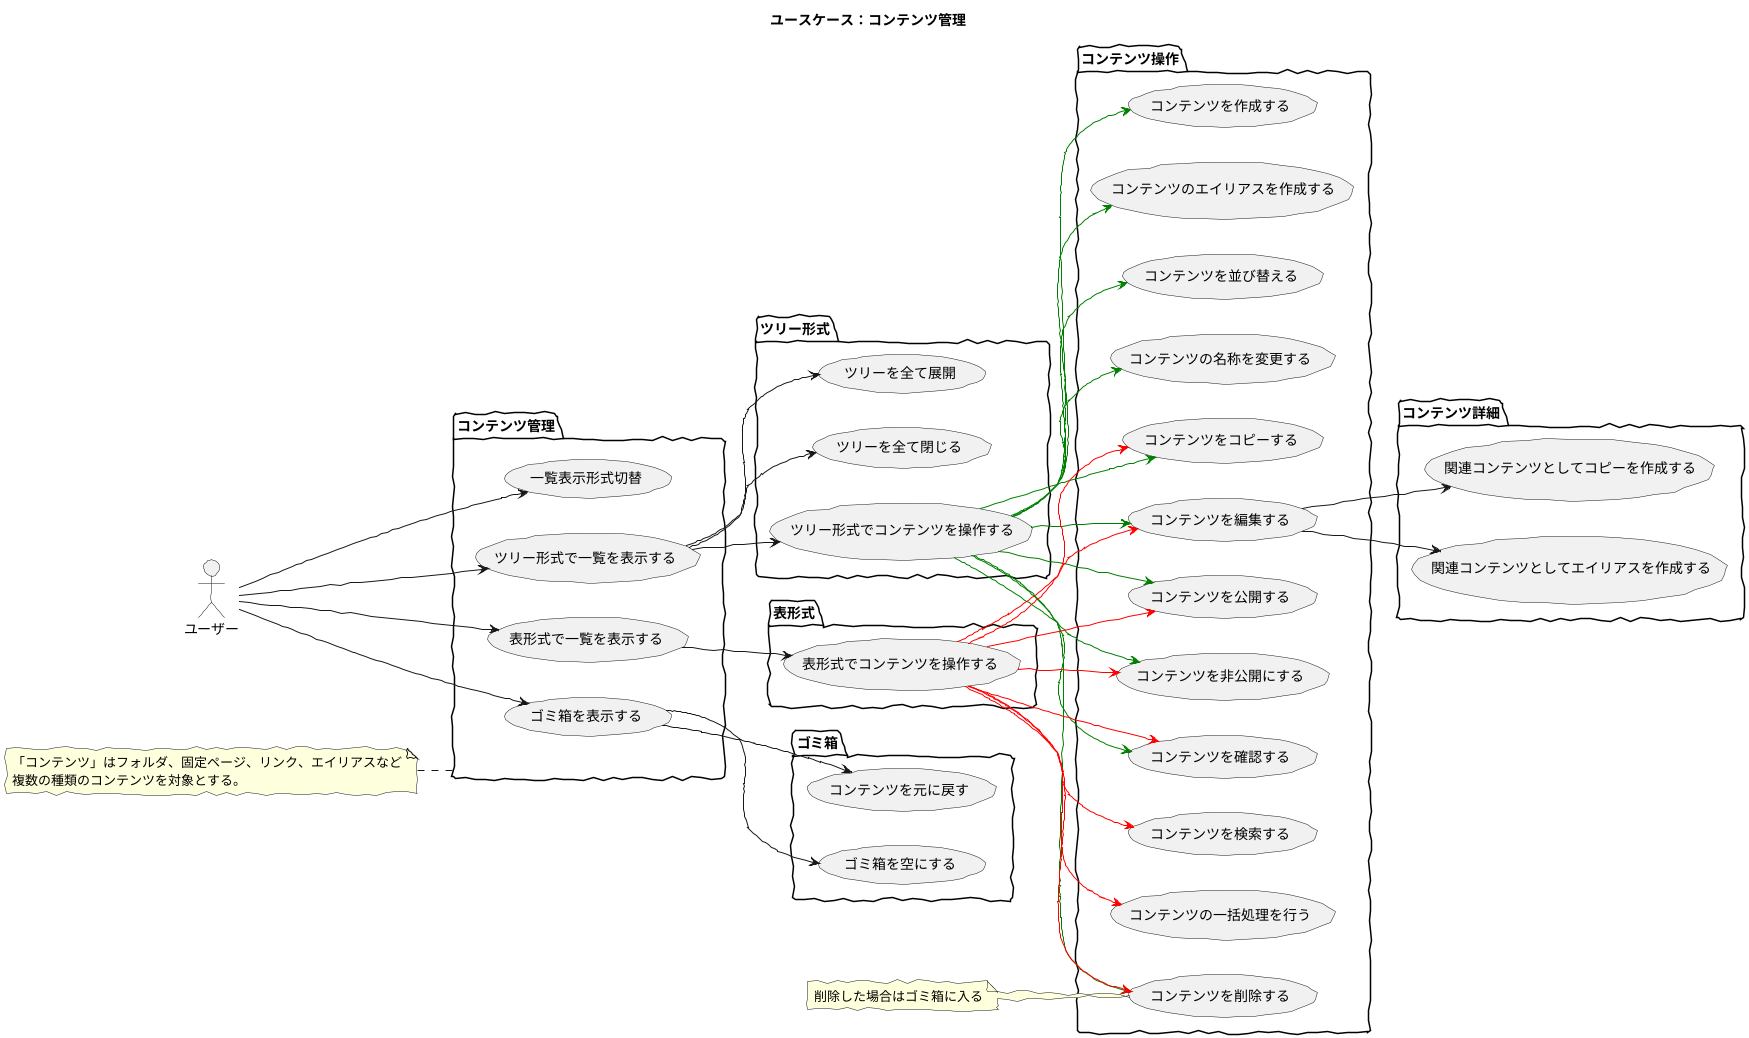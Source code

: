 @startuml
skinparam handwritten true
skinparam backgroundColor white

title ユースケース：コンテンツ管理

left to right direction

actor ユーザー

package コンテンツ管理 {
	ユーザー --> (ツリー形式で一覧を表示する)
	ユーザー --> (表形式で一覧を表示する)
	ユーザー --> (一覧表示形式切替)
	ユーザー --> (ゴミ箱を表示する)
}

package ツリー形式 {
	(ツリー形式で一覧を表示する) --> (ツリー形式でコンテンツを操作する) 
	(ツリー形式で一覧を表示する) --> (ツリーを全て展開)
	(ツリー形式で一覧を表示する) --> (ツリーを全て閉じる)
}

package 表形式 {
	(表形式で一覧を表示する) --> (表形式でコンテンツを操作する) 
}

package ゴミ箱 {
	(ゴミ箱を表示する) --> (コンテンツを元に戻す) 
	(ゴミ箱を表示する) --> (ゴミ箱を空にする)
}

package コンテンツ操作 {
	(ツリー形式でコンテンツを操作する) -[#green]-> (コンテンツを作成する)
	(ツリー形式でコンテンツを操作する) -[#green]-> (コンテンツのエイリアスを作成する)
	(ツリー形式でコンテンツを操作する) -[#green]-> (コンテンツを並び替える)
	(ツリー形式でコンテンツを操作する) -[#green]-> (コンテンツの名称を変更する)
	(ツリー形式でコンテンツを操作する) -[#green]-> (コンテンツを編集する)
	(ツリー形式でコンテンツを操作する) -[#green]-> (コンテンツを公開する)
	(ツリー形式でコンテンツを操作する) -[#green]-> (コンテンツを非公開にする)
	(ツリー形式でコンテンツを操作する) -[#green]-> (コンテンツを確認する)
	(ツリー形式でコンテンツを操作する) -[#green]-> (コンテンツをコピーする)
	(ツリー形式でコンテンツを操作する) -[#green]-> (コンテンツを削除する)
	(表形式でコンテンツを操作する) -[#red]-> (コンテンツを編集する)
	(表形式でコンテンツを操作する) -[#red]-> (コンテンツを公開する)
	(表形式でコンテンツを操作する) -[#red]-> (コンテンツを非公開にする)
	(表形式でコンテンツを操作する) -[#red]-> (コンテンツを確認する)
	(表形式でコンテンツを操作する) -[#red]-> (コンテンツをコピーする)
	(表形式でコンテンツを操作する) -[#red]-> (コンテンツを削除する)
	(表形式でコンテンツを操作する) -[#red]-> (コンテンツを検索する)
	(表形式でコンテンツを操作する) -[#red]-> (コンテンツの一括処理を行う)
}

package コンテンツ詳細 {
	(コンテンツを編集する) --> (関連コンテンツとしてコピーを作成する)
	(コンテンツを編集する) --> (関連コンテンツとしてエイリアスを作成する)
}

	
note left of コンテンツ管理
「コンテンツ」はフォルダ、固定ページ、リンク、エイリアスなど
複数の種類のコンテンツを対象とする。
endnote

note left of (コンテンツを削除する)
削除した場合はゴミ箱に入る
endnote

@enduml
